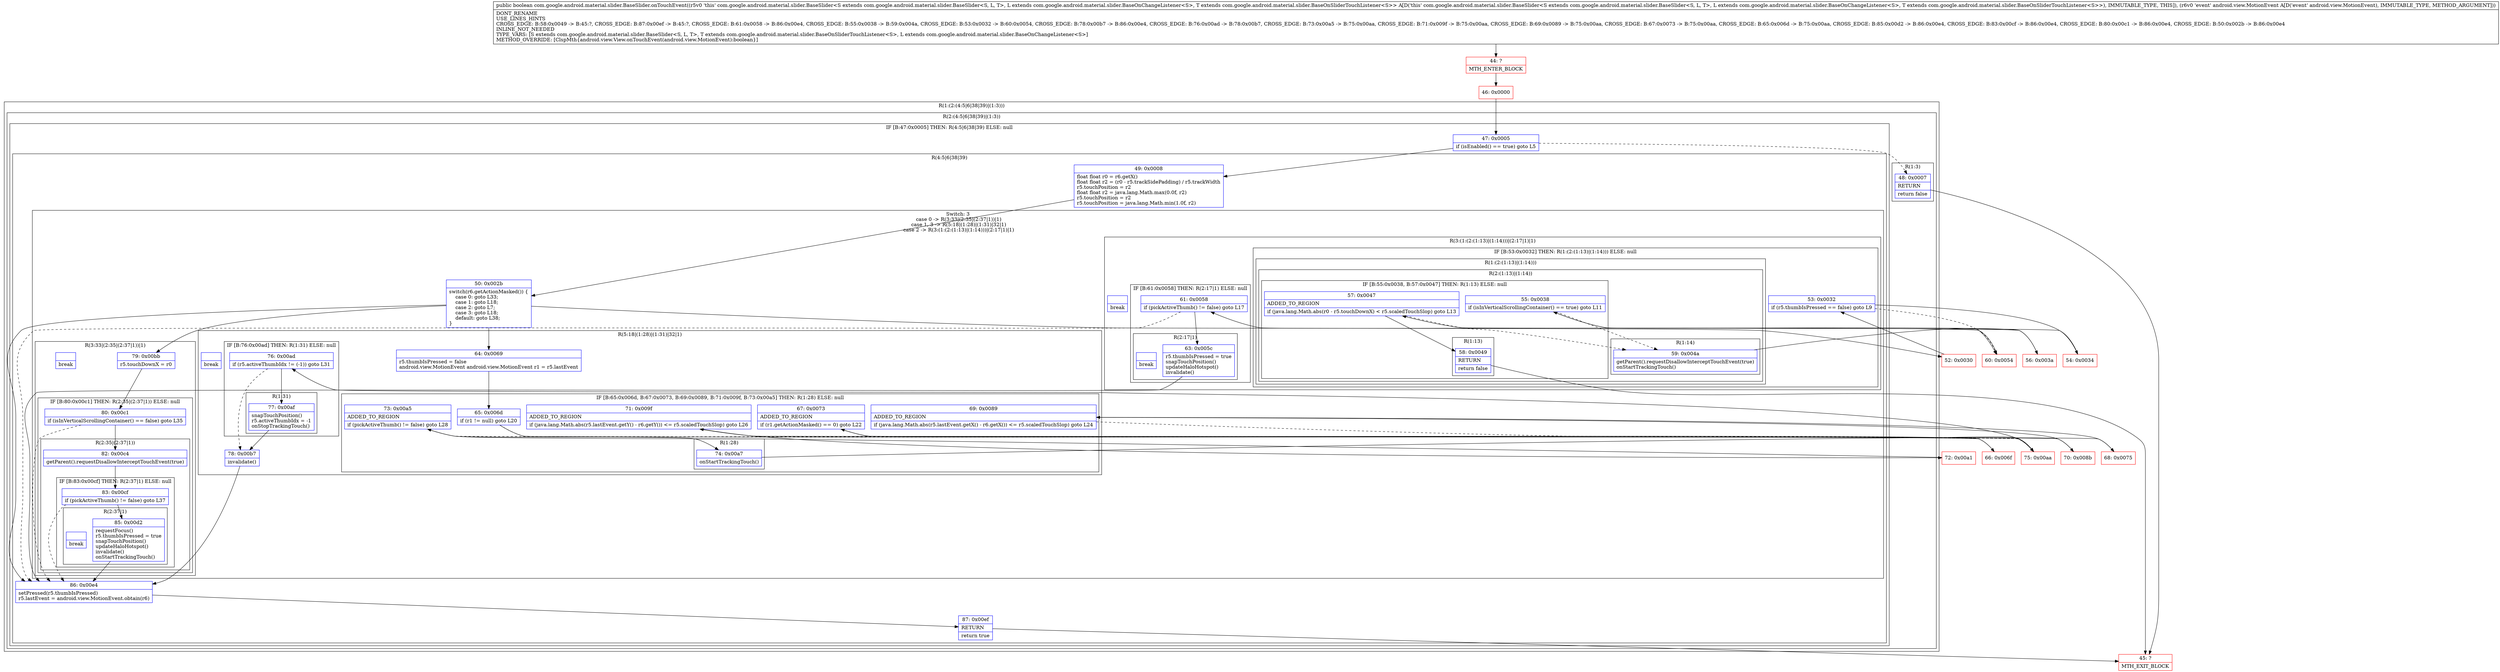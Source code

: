 digraph "CFG forcom.google.android.material.slider.BaseSlider.onTouchEvent(Landroid\/view\/MotionEvent;)Z" {
subgraph cluster_Region_1141940246 {
label = "R(1:(2:(4:5|6|38|39)|(1:3)))";
node [shape=record,color=blue];
subgraph cluster_Region_126546889 {
label = "R(2:(4:5|6|38|39)|(1:3))";
node [shape=record,color=blue];
subgraph cluster_IfRegion_415501194 {
label = "IF [B:47:0x0005] THEN: R(4:5|6|38|39) ELSE: null";
node [shape=record,color=blue];
Node_47 [shape=record,label="{47\:\ 0x0005|if (isEnabled() == true) goto L5\l}"];
subgraph cluster_Region_402370616 {
label = "R(4:5|6|38|39)";
node [shape=record,color=blue];
Node_49 [shape=record,label="{49\:\ 0x0008|float float r0 = r6.getX()\lfloat float r2 = (r0 \- r5.trackSidePadding) \/ r5.trackWidth\lr5.touchPosition = r2\lfloat float r2 = java.lang.Math.max(0.0f, r2)\lr5.touchPosition = r2\lr5.touchPosition = java.lang.Math.min(1.0f, r2)\l}"];
subgraph cluster_SwitchRegion_306821064 {
label = "Switch: 3
 case 0 -> R(3:33|(2:35|(2:37|1))|1)
 case 1, 3 -> R(5:18|(1:28)|(1:31)|32|1)
 case 2 -> R(3:(1:(2:(1:13)|(1:14)))|(2:17|1)|1)";
node [shape=record,color=blue];
Node_50 [shape=record,label="{50\:\ 0x002b|switch(r6.getActionMasked()) \{\l    case 0: goto L33;\l    case 1: goto L18;\l    case 2: goto L7;\l    case 3: goto L18;\l    default: goto L38;\l\}\l}"];
subgraph cluster_Region_312928915 {
label = "R(3:33|(2:35|(2:37|1))|1)";
node [shape=record,color=blue];
Node_79 [shape=record,label="{79\:\ 0x00bb|r5.touchDownX = r0\l}"];
subgraph cluster_IfRegion_1394128263 {
label = "IF [B:80:0x00c1] THEN: R(2:35|(2:37|1)) ELSE: null";
node [shape=record,color=blue];
Node_80 [shape=record,label="{80\:\ 0x00c1|if (isInVerticalScrollingContainer() == false) goto L35\l}"];
subgraph cluster_Region_64753814 {
label = "R(2:35|(2:37|1))";
node [shape=record,color=blue];
Node_82 [shape=record,label="{82\:\ 0x00c4|getParent().requestDisallowInterceptTouchEvent(true)\l}"];
subgraph cluster_IfRegion_998032188 {
label = "IF [B:83:0x00cf] THEN: R(2:37|1) ELSE: null";
node [shape=record,color=blue];
Node_83 [shape=record,label="{83\:\ 0x00cf|if (pickActiveThumb() != false) goto L37\l}"];
subgraph cluster_Region_1691669612 {
label = "R(2:37|1)";
node [shape=record,color=blue];
Node_85 [shape=record,label="{85\:\ 0x00d2|requestFocus()\lr5.thumbIsPressed = true\lsnapTouchPosition()\lupdateHaloHotspot()\linvalidate()\lonStartTrackingTouch()\l}"];
Node_InsnContainer_1928786428 [shape=record,label="{|break\l}"];
}
}
}
}
Node_InsnContainer_298649492 [shape=record,label="{|break\l}"];
}
subgraph cluster_Region_1648749219 {
label = "R(5:18|(1:28)|(1:31)|32|1)";
node [shape=record,color=blue];
Node_64 [shape=record,label="{64\:\ 0x0069|r5.thumbIsPressed = false\landroid.view.MotionEvent android.view.MotionEvent r1 = r5.lastEvent\l}"];
subgraph cluster_IfRegion_687205539 {
label = "IF [B:65:0x006d, B:67:0x0073, B:69:0x0089, B:71:0x009f, B:73:0x00a5] THEN: R(1:28) ELSE: null";
node [shape=record,color=blue];
Node_65 [shape=record,label="{65\:\ 0x006d|if (r1 != null) goto L20\l}"];
Node_67 [shape=record,label="{67\:\ 0x0073|ADDED_TO_REGION\l|if (r1.getActionMasked() == 0) goto L22\l}"];
Node_69 [shape=record,label="{69\:\ 0x0089|ADDED_TO_REGION\l|if (java.lang.Math.abs(r5.lastEvent.getX() \- r6.getX()) \<= r5.scaledTouchSlop) goto L24\l}"];
Node_71 [shape=record,label="{71\:\ 0x009f|ADDED_TO_REGION\l|if (java.lang.Math.abs(r5.lastEvent.getY() \- r6.getY()) \<= r5.scaledTouchSlop) goto L26\l}"];
Node_73 [shape=record,label="{73\:\ 0x00a5|ADDED_TO_REGION\l|if (pickActiveThumb() != false) goto L28\l}"];
subgraph cluster_Region_1291142066 {
label = "R(1:28)";
node [shape=record,color=blue];
Node_74 [shape=record,label="{74\:\ 0x00a7|onStartTrackingTouch()\l}"];
}
}
subgraph cluster_IfRegion_247499252 {
label = "IF [B:76:0x00ad] THEN: R(1:31) ELSE: null";
node [shape=record,color=blue];
Node_76 [shape=record,label="{76\:\ 0x00ad|if (r5.activeThumbIdx != (\-1)) goto L31\l}"];
subgraph cluster_Region_1266475201 {
label = "R(1:31)";
node [shape=record,color=blue];
Node_77 [shape=record,label="{77\:\ 0x00af|snapTouchPosition()\lr5.activeThumbIdx = \-1\lonStopTrackingTouch()\l}"];
}
}
Node_78 [shape=record,label="{78\:\ 0x00b7|invalidate()\l}"];
Node_InsnContainer_854896541 [shape=record,label="{|break\l}"];
}
subgraph cluster_Region_1425703586 {
label = "R(3:(1:(2:(1:13)|(1:14)))|(2:17|1)|1)";
node [shape=record,color=blue];
subgraph cluster_IfRegion_1585393376 {
label = "IF [B:53:0x0032] THEN: R(1:(2:(1:13)|(1:14))) ELSE: null";
node [shape=record,color=blue];
Node_53 [shape=record,label="{53\:\ 0x0032|if (r5.thumbIsPressed == false) goto L9\l}"];
subgraph cluster_Region_1915336454 {
label = "R(1:(2:(1:13)|(1:14)))";
node [shape=record,color=blue];
subgraph cluster_Region_1706456729 {
label = "R(2:(1:13)|(1:14))";
node [shape=record,color=blue];
subgraph cluster_IfRegion_1515096696 {
label = "IF [B:55:0x0038, B:57:0x0047] THEN: R(1:13) ELSE: null";
node [shape=record,color=blue];
Node_55 [shape=record,label="{55\:\ 0x0038|if (isInVerticalScrollingContainer() == true) goto L11\l}"];
Node_57 [shape=record,label="{57\:\ 0x0047|ADDED_TO_REGION\l|if (java.lang.Math.abs(r0 \- r5.touchDownX) \< r5.scaledTouchSlop) goto L13\l}"];
subgraph cluster_Region_1708721951 {
label = "R(1:13)";
node [shape=record,color=blue];
Node_58 [shape=record,label="{58\:\ 0x0049|RETURN\l|return false\l}"];
}
}
subgraph cluster_Region_1115045226 {
label = "R(1:14)";
node [shape=record,color=blue];
Node_59 [shape=record,label="{59\:\ 0x004a|getParent().requestDisallowInterceptTouchEvent(true)\lonStartTrackingTouch()\l}"];
}
}
}
}
subgraph cluster_IfRegion_2111316901 {
label = "IF [B:61:0x0058] THEN: R(2:17|1) ELSE: null";
node [shape=record,color=blue];
Node_61 [shape=record,label="{61\:\ 0x0058|if (pickActiveThumb() != false) goto L17\l}"];
subgraph cluster_Region_722243641 {
label = "R(2:17|1)";
node [shape=record,color=blue];
Node_63 [shape=record,label="{63\:\ 0x005c|r5.thumbIsPressed = true\lsnapTouchPosition()\lupdateHaloHotspot()\linvalidate()\l}"];
Node_InsnContainer_113286072 [shape=record,label="{|break\l}"];
}
}
Node_InsnContainer_1974369127 [shape=record,label="{|break\l}"];
}
}
Node_86 [shape=record,label="{86\:\ 0x00e4|setPressed(r5.thumbIsPressed)\lr5.lastEvent = android.view.MotionEvent.obtain(r6)\l}"];
Node_87 [shape=record,label="{87\:\ 0x00ef|RETURN\l|return true\l}"];
}
}
subgraph cluster_Region_1238875004 {
label = "R(1:3)";
node [shape=record,color=blue];
Node_48 [shape=record,label="{48\:\ 0x0007|RETURN\l|return false\l}"];
}
}
}
Node_44 [shape=record,color=red,label="{44\:\ ?|MTH_ENTER_BLOCK\l}"];
Node_46 [shape=record,color=red,label="{46\:\ 0x0000}"];
Node_45 [shape=record,color=red,label="{45\:\ ?|MTH_EXIT_BLOCK\l}"];
Node_52 [shape=record,color=red,label="{52\:\ 0x0030}"];
Node_54 [shape=record,color=red,label="{54\:\ 0x0034}"];
Node_56 [shape=record,color=red,label="{56\:\ 0x003a}"];
Node_60 [shape=record,color=red,label="{60\:\ 0x0054}"];
Node_66 [shape=record,color=red,label="{66\:\ 0x006f}"];
Node_68 [shape=record,color=red,label="{68\:\ 0x0075}"];
Node_70 [shape=record,color=red,label="{70\:\ 0x008b}"];
Node_72 [shape=record,color=red,label="{72\:\ 0x00a1}"];
Node_75 [shape=record,color=red,label="{75\:\ 0x00aa}"];
MethodNode[shape=record,label="{public boolean com.google.android.material.slider.BaseSlider.onTouchEvent((r5v0 'this' com.google.android.material.slider.BaseSlider\<S extends com.google.android.material.slider.BaseSlider\<S, L, T\>, L extends com.google.android.material.slider.BaseOnChangeListener\<S\>, T extends com.google.android.material.slider.BaseOnSliderTouchListener\<S\>\> A[D('this' com.google.android.material.slider.BaseSlider\<S extends com.google.android.material.slider.BaseSlider\<S, L, T\>, L extends com.google.android.material.slider.BaseOnChangeListener\<S\>, T extends com.google.android.material.slider.BaseOnSliderTouchListener\<S\>\>), IMMUTABLE_TYPE, THIS]), (r6v0 'event' android.view.MotionEvent A[D('event' android.view.MotionEvent), IMMUTABLE_TYPE, METHOD_ARGUMENT]))  | DONT_RENAME\lUSE_LINES_HINTS\lCROSS_EDGE: B:58:0x0049 \-\> B:45:?, CROSS_EDGE: B:87:0x00ef \-\> B:45:?, CROSS_EDGE: B:61:0x0058 \-\> B:86:0x00e4, CROSS_EDGE: B:55:0x0038 \-\> B:59:0x004a, CROSS_EDGE: B:53:0x0032 \-\> B:60:0x0054, CROSS_EDGE: B:78:0x00b7 \-\> B:86:0x00e4, CROSS_EDGE: B:76:0x00ad \-\> B:78:0x00b7, CROSS_EDGE: B:73:0x00a5 \-\> B:75:0x00aa, CROSS_EDGE: B:71:0x009f \-\> B:75:0x00aa, CROSS_EDGE: B:69:0x0089 \-\> B:75:0x00aa, CROSS_EDGE: B:67:0x0073 \-\> B:75:0x00aa, CROSS_EDGE: B:65:0x006d \-\> B:75:0x00aa, CROSS_EDGE: B:85:0x00d2 \-\> B:86:0x00e4, CROSS_EDGE: B:83:0x00cf \-\> B:86:0x00e4, CROSS_EDGE: B:80:0x00c1 \-\> B:86:0x00e4, CROSS_EDGE: B:50:0x002b \-\> B:86:0x00e4\lINLINE_NOT_NEEDED\lTYPE_VARS: [S extends com.google.android.material.slider.BaseSlider\<S, L, T\>, T extends com.google.android.material.slider.BaseOnSliderTouchListener\<S\>, L extends com.google.android.material.slider.BaseOnChangeListener\<S\>]\lMETHOD_OVERRIDE: [ClspMth\{android.view.View.onTouchEvent(android.view.MotionEvent):boolean\}]\l}"];
MethodNode -> Node_44;Node_47 -> Node_48[style=dashed];
Node_47 -> Node_49;
Node_49 -> Node_50;
Node_50 -> Node_52;
Node_50 -> Node_64;
Node_50 -> Node_79;
Node_50 -> Node_86;
Node_79 -> Node_80;
Node_80 -> Node_82;
Node_80 -> Node_86[style=dashed];
Node_82 -> Node_83;
Node_83 -> Node_85;
Node_83 -> Node_86[style=dashed];
Node_85 -> Node_86;
Node_64 -> Node_65;
Node_65 -> Node_66;
Node_65 -> Node_75[style=dashed];
Node_67 -> Node_68;
Node_67 -> Node_75[style=dashed];
Node_69 -> Node_70;
Node_69 -> Node_75[style=dashed];
Node_71 -> Node_72;
Node_71 -> Node_75[style=dashed];
Node_73 -> Node_74;
Node_73 -> Node_75[style=dashed];
Node_74 -> Node_75;
Node_76 -> Node_77;
Node_76 -> Node_78[style=dashed];
Node_77 -> Node_78;
Node_78 -> Node_86;
Node_53 -> Node_54;
Node_53 -> Node_60[style=dashed];
Node_55 -> Node_56;
Node_55 -> Node_59[style=dashed];
Node_57 -> Node_58;
Node_57 -> Node_59[style=dashed];
Node_58 -> Node_45;
Node_59 -> Node_60;
Node_61 -> Node_63;
Node_61 -> Node_86[style=dashed];
Node_63 -> Node_86;
Node_86 -> Node_87;
Node_87 -> Node_45;
Node_48 -> Node_45;
Node_44 -> Node_46;
Node_46 -> Node_47;
Node_52 -> Node_53;
Node_54 -> Node_55;
Node_56 -> Node_57;
Node_60 -> Node_61;
Node_66 -> Node_67;
Node_68 -> Node_69;
Node_70 -> Node_71;
Node_72 -> Node_73;
Node_75 -> Node_76;
}

